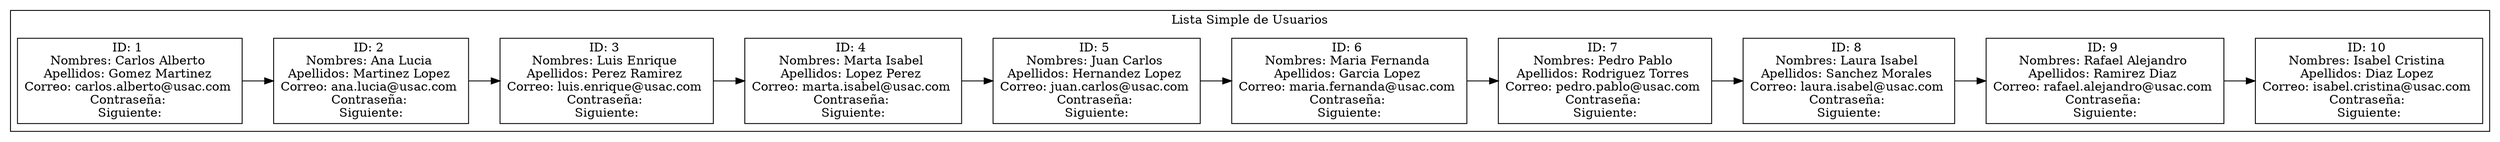 digraph G {
    node [shape=record];
    rankdir=LR;
    subgraph cluster_0 {
        label = "Lista Simple de Usuarios";
        n0 [label = "{<data> ID: 1 \nNombres: Carlos Alberto \nApellidos: Gomez Martinez \nCorreo: carlos.alberto@usac.com \nContraseña:  \nSiguiente: }"];
        n1 [label = "{<data> ID: 2 \nNombres: Ana Lucia \nApellidos: Martinez Lopez \nCorreo: ana.lucia@usac.com \nContraseña:  \nSiguiente: }"];
        n2 [label = "{<data> ID: 3 \nNombres: Luis Enrique \nApellidos: Perez Ramirez \nCorreo: luis.enrique@usac.com \nContraseña:  \nSiguiente: }"];
        n3 [label = "{<data> ID: 4 \nNombres: Marta Isabel \nApellidos: Lopez Perez \nCorreo: marta.isabel@usac.com \nContraseña:  \nSiguiente: }"];
        n4 [label = "{<data> ID: 5 \nNombres: Juan Carlos \nApellidos: Hernandez Lopez \nCorreo: juan.carlos@usac.com \nContraseña:  \nSiguiente: }"];
        n5 [label = "{<data> ID: 6 \nNombres: Maria Fernanda \nApellidos: Garcia Lopez \nCorreo: maria.fernanda@usac.com \nContraseña:  \nSiguiente: }"];
        n6 [label = "{<data> ID: 7 \nNombres: Pedro Pablo \nApellidos: Rodriguez Torres \nCorreo: pedro.pablo@usac.com \nContraseña:  \nSiguiente: }"];
        n7 [label = "{<data> ID: 8 \nNombres: Laura Isabel \nApellidos: Sanchez Morales \nCorreo: laura.isabel@usac.com \nContraseña:  \nSiguiente: }"];
        n8 [label = "{<data> ID: 9 \nNombres: Rafael Alejandro \nApellidos: Ramirez Diaz \nCorreo: rafael.alejandro@usac.com \nContraseña:  \nSiguiente: }"];
        n9 [label = "{<data> ID: 10 \nNombres: Isabel Cristina \nApellidos: Diaz Lopez \nCorreo: isabel.cristina@usac.com \nContraseña:  \nSiguiente: }"];
        n0 -> n1;
        n1 -> n2;
        n2 -> n3;
        n3 -> n4;
        n4 -> n5;
        n5 -> n6;
        n6 -> n7;
        n7 -> n8;
        n8 -> n9;
    }
}
